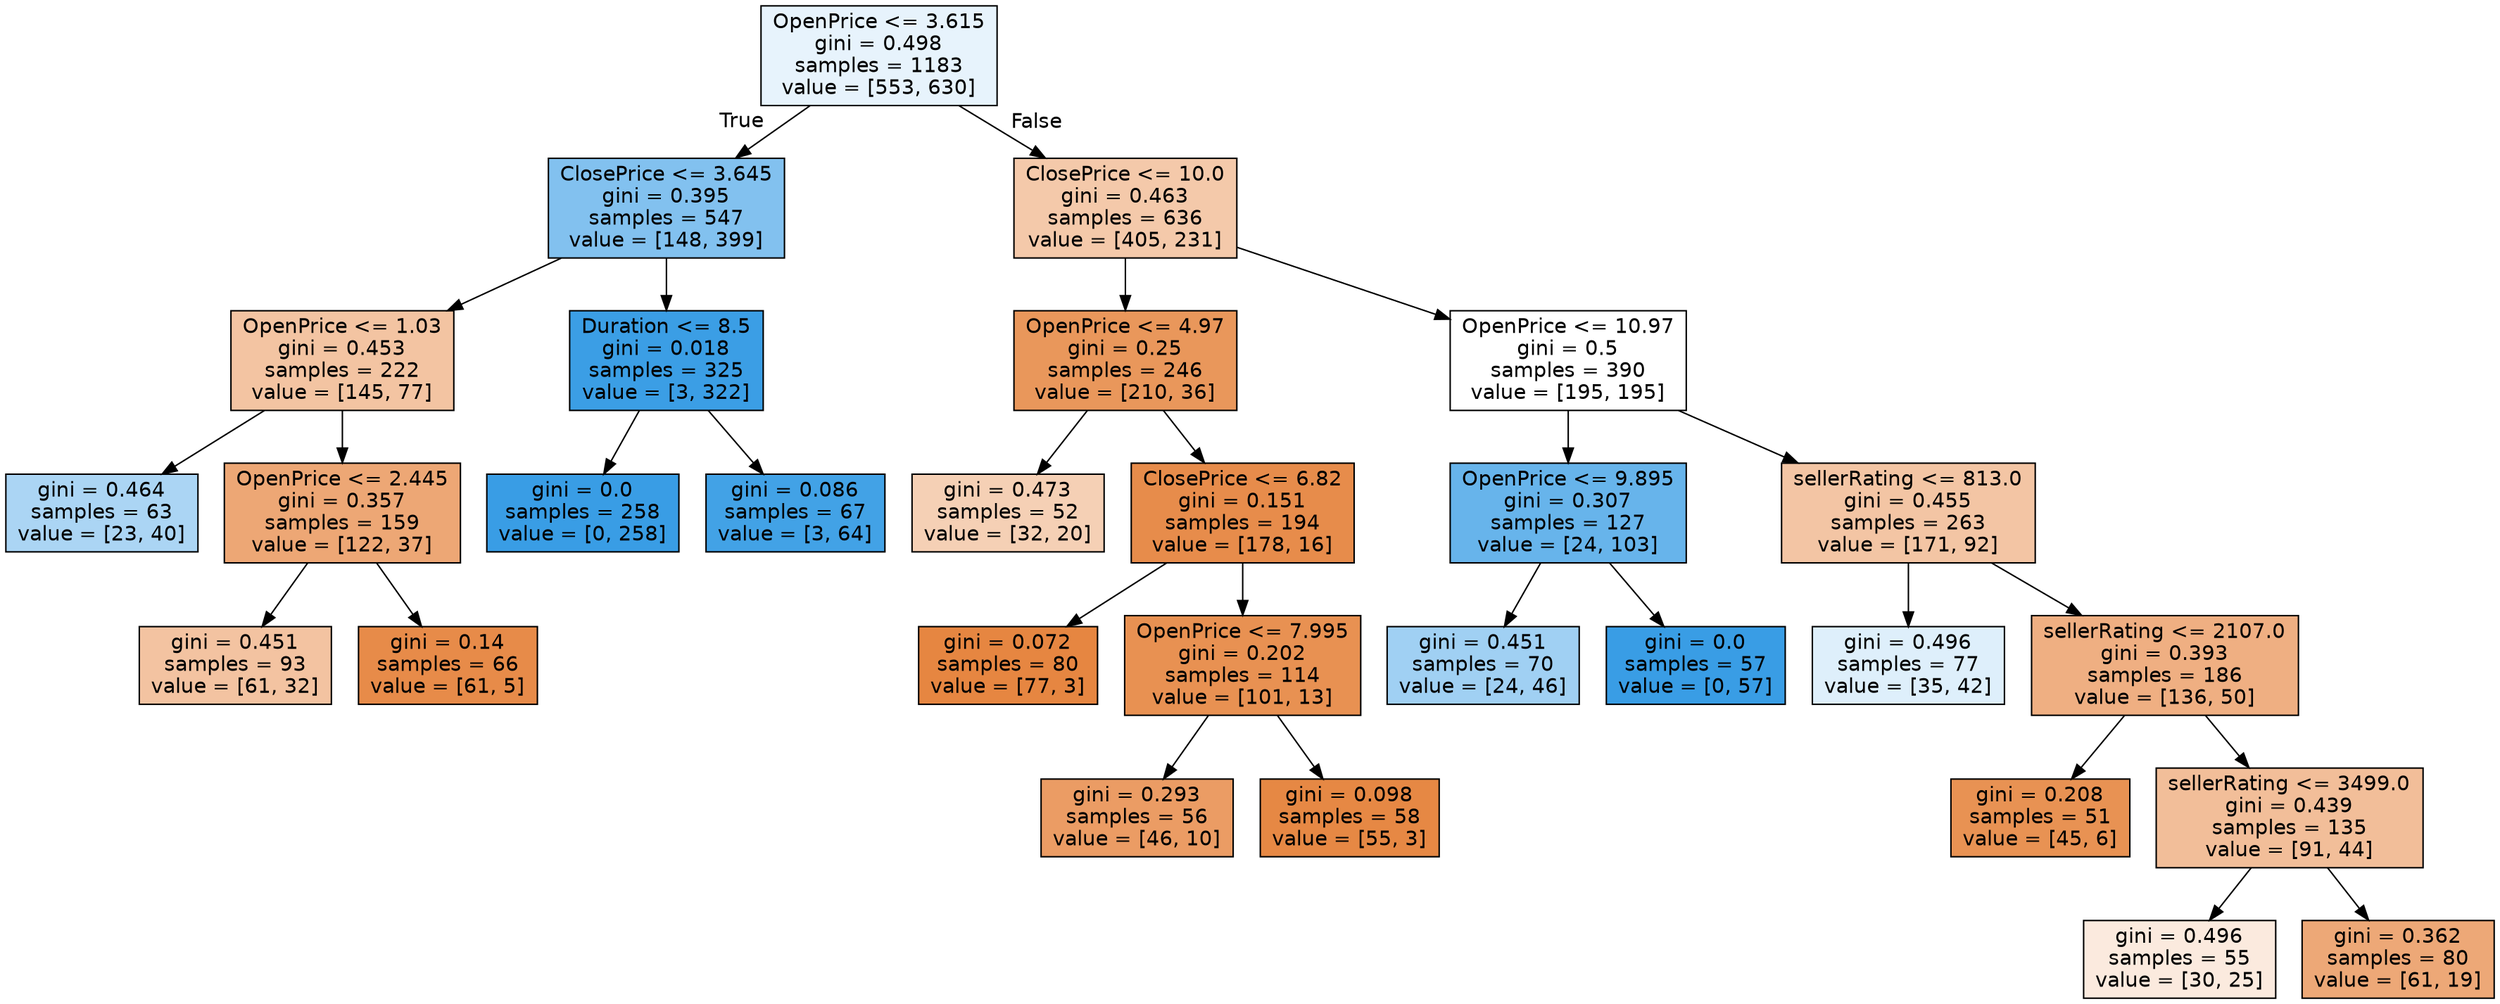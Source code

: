 digraph Tree {
node [shape=box, style="filled", color="black", fontname="helvetica"] ;
edge [fontname="helvetica"] ;
0 [label="OpenPrice <= 3.615\ngini = 0.498\nsamples = 1183\nvalue = [553, 630]", fillcolor="#e7f3fc"] ;
1 [label="ClosePrice <= 3.645\ngini = 0.395\nsamples = 547\nvalue = [148, 399]", fillcolor="#82c1ef"] ;
0 -> 1 [labeldistance=2.5, labelangle=45, headlabel="True"] ;
2 [label="OpenPrice <= 1.03\ngini = 0.453\nsamples = 222\nvalue = [145, 77]", fillcolor="#f3c4a2"] ;
1 -> 2 ;
3 [label="gini = 0.464\nsamples = 63\nvalue = [23, 40]", fillcolor="#abd5f4"] ;
2 -> 3 ;
4 [label="OpenPrice <= 2.445\ngini = 0.357\nsamples = 159\nvalue = [122, 37]", fillcolor="#eda775"] ;
2 -> 4 ;
5 [label="gini = 0.451\nsamples = 93\nvalue = [61, 32]", fillcolor="#f3c3a1"] ;
4 -> 5 ;
6 [label="gini = 0.14\nsamples = 66\nvalue = [61, 5]", fillcolor="#e78b49"] ;
4 -> 6 ;
7 [label="Duration <= 8.5\ngini = 0.018\nsamples = 325\nvalue = [3, 322]", fillcolor="#3b9ee5"] ;
1 -> 7 ;
8 [label="gini = 0.0\nsamples = 258\nvalue = [0, 258]", fillcolor="#399de5"] ;
7 -> 8 ;
9 [label="gini = 0.086\nsamples = 67\nvalue = [3, 64]", fillcolor="#42a2e6"] ;
7 -> 9 ;
10 [label="ClosePrice <= 10.0\ngini = 0.463\nsamples = 636\nvalue = [405, 231]", fillcolor="#f4c9aa"] ;
0 -> 10 [labeldistance=2.5, labelangle=-45, headlabel="False"] ;
11 [label="OpenPrice <= 4.97\ngini = 0.25\nsamples = 246\nvalue = [210, 36]", fillcolor="#e9975b"] ;
10 -> 11 ;
12 [label="gini = 0.473\nsamples = 52\nvalue = [32, 20]", fillcolor="#f5d0b5"] ;
11 -> 12 ;
13 [label="ClosePrice <= 6.82\ngini = 0.151\nsamples = 194\nvalue = [178, 16]", fillcolor="#e78c4b"] ;
11 -> 13 ;
14 [label="gini = 0.072\nsamples = 80\nvalue = [77, 3]", fillcolor="#e68641"] ;
13 -> 14 ;
15 [label="OpenPrice <= 7.995\ngini = 0.202\nsamples = 114\nvalue = [101, 13]", fillcolor="#e89152"] ;
13 -> 15 ;
16 [label="gini = 0.293\nsamples = 56\nvalue = [46, 10]", fillcolor="#eb9c64"] ;
15 -> 16 ;
17 [label="gini = 0.098\nsamples = 58\nvalue = [55, 3]", fillcolor="#e68844"] ;
15 -> 17 ;
18 [label="OpenPrice <= 10.97\ngini = 0.5\nsamples = 390\nvalue = [195, 195]", fillcolor="#ffffff"] ;
10 -> 18 ;
19 [label="OpenPrice <= 9.895\ngini = 0.307\nsamples = 127\nvalue = [24, 103]", fillcolor="#67b4eb"] ;
18 -> 19 ;
20 [label="gini = 0.451\nsamples = 70\nvalue = [24, 46]", fillcolor="#a0d0f3"] ;
19 -> 20 ;
21 [label="gini = 0.0\nsamples = 57\nvalue = [0, 57]", fillcolor="#399de5"] ;
19 -> 21 ;
22 [label="sellerRating <= 813.0\ngini = 0.455\nsamples = 263\nvalue = [171, 92]", fillcolor="#f3c5a4"] ;
18 -> 22 ;
23 [label="gini = 0.496\nsamples = 77\nvalue = [35, 42]", fillcolor="#deeffb"] ;
22 -> 23 ;
24 [label="sellerRating <= 2107.0\ngini = 0.393\nsamples = 186\nvalue = [136, 50]", fillcolor="#efaf82"] ;
22 -> 24 ;
25 [label="gini = 0.208\nsamples = 51\nvalue = [45, 6]", fillcolor="#e89253"] ;
24 -> 25 ;
26 [label="sellerRating <= 3499.0\ngini = 0.439\nsamples = 135\nvalue = [91, 44]", fillcolor="#f2be99"] ;
24 -> 26 ;
27 [label="gini = 0.496\nsamples = 55\nvalue = [30, 25]", fillcolor="#fbeade"] ;
26 -> 27 ;
28 [label="gini = 0.362\nsamples = 80\nvalue = [61, 19]", fillcolor="#eda877"] ;
26 -> 28 ;
}